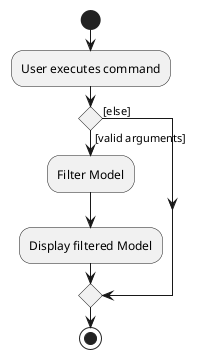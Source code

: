 @startuml
start
:User executes command;

if () then ([valid arguments])
    :Filter Model;
    :Display filtered Model;
else ([else])

endif
stop
@enduml
